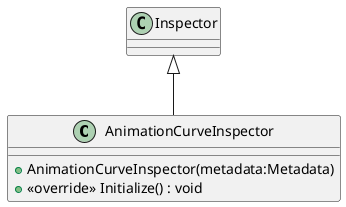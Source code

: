@startuml
class AnimationCurveInspector {
    + AnimationCurveInspector(metadata:Metadata)
    + <<override>> Initialize() : void
}
Inspector <|-- AnimationCurveInspector
@enduml
